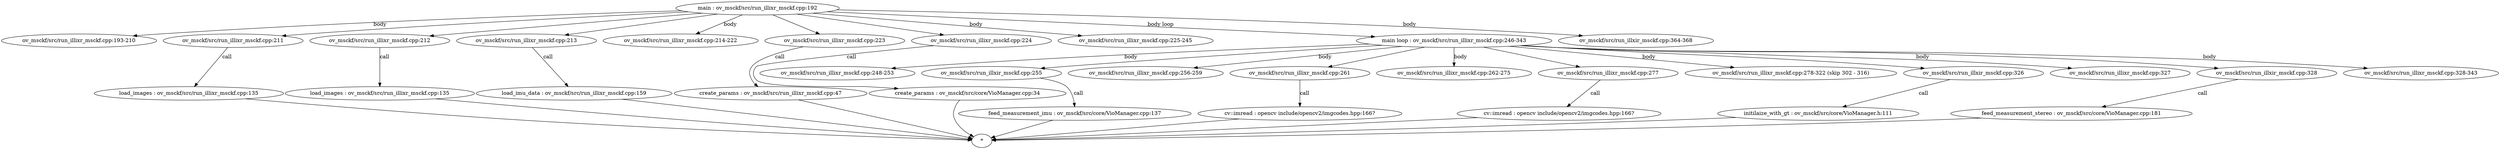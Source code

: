 digraph openvins {
    /* TODOS
        setNumThreads : ov_msckf/src/run_illixr_msckf.cpp:227
        cv::mat constructor? it's inline : ov_msckf/src/run_illixr_msckf.cpp:236,237

        can we remove cv::imread ?
        ov_msckf/src/run_illixr_msckf.cpp:261
        ov_msckf/src/run_illixr_msckf.cpp:277

        do we need to add img0.clone ?
        ov_msckf/src/run_illixr_msckf.cpp:292
        ov_msckf/src/run_illixr_msckf.cpp:298
        ov_msckf/src/run_illixr_msckf.cpp:235
        ov_msckf/src/run_illixr_msckf.cpp:236

    */


    main [label="main : ov_msckf/src/run_illixr_msckf.cpp:192"];

    main_body_1 [label="ov_msckf/src/run_illixr_msckf.cpp:193-210"];

    main_call_1 [label="ov_msckf/src/run_illixr_msckf.cpp:211"] 
    main_call_1s [label="load_images : ov_msckf/src/run_illixr_msckf.cpp:135"];

    main_call_2 [label="ov_msckf/src/run_illixr_msckf.cpp:212"] 
    main_call_2s [label="load_images : ov_msckf/src/run_illixr_msckf.cpp:135"];

    main_call_3 [label="ov_msckf/src/run_illixr_msckf.cpp:213"]
    main_call_3s [label="load_imu_data : ov_msckf/src/run_illixr_msckf.cpp:159"]

    main_body_2 [label="ov_msckf/src/run_illixr_msckf.cpp:214-222"]

    main_call_4 [label="ov_msckf/src/run_illixr_msckf.cpp:223"]
    main_call_4s [label="create_params : ov_msckf/src/run_illixr_msckf.cpp:47"]

    main_call_5 [label="ov_msckf/src/run_illixr_msckf.cpp:224"]
    main_call_5s [label="create_params : ov_msckf/src/core/VioManager.cpp:34"]

    main_body_3 [label="ov_msckf/src/run_illixr_msckf.cpp:225-245"]
    //TODO: setNumThreads?
    //TODO: cv::Mat constructor

    main_for [label="main loop : ov_msckf/src/run_illixr_msckf.cpp:246-343"]

    main_for_body_1 [label="ov_msckf/src/run_illixr_msckf.cpp:248-253"]

    main_for_call_1 [label="ov_msckf/src/run_illxir_msckf.cpp:255"]
    main_for_call_1s [label="feed_measurement_imu : ov_msckf/src/core/VioManager.cpp:137"]

    main_for_body_2 [label="ov_msckf/src/run_illixr_msckf.cpp:256-259"]

    main_for_call_2 [label="ov_msckf/src/run_illixr_msckf.cpp:261"]
    main_for_call_2s  [label="cv::imread : opencv include/opencv2/imgcodes.hpp:166?"]

    main_for_body_3 [label="ov_msckf/src/run_illixr_msckf.cpp:262-275"]

    main_for_call_3 [label="ov_msckf/src/run_illixr_msckf.cpp:277"]
    main_for_call_3s [label="cv::imread : opencv include/opencv2/imgcodes.hpp:166?"]

    main_for_body_4 [label="ov_msckf/src/run_illixr_msckf.cpp:278-322 (skip 302 - 316)"]

    main_for_call_4 [label="ov_msckf/src/run_illxir_msckf.cpp:326"]
    main_for_call_4s [label="initilaize_with_gt : ov_msckf/src/core/VioManager.h:111"]

    main_for_body_5 [label="ov_msckf/src/run_illixr_msckf.cpp:327"]

    main_for_call_5 [label="ov_msckf/src/run_illxir_msckf.cpp:328"]
    main_for_call_5s [label="feed_measurement_stereo : ov_msckf/src/core/VioManager.cpp:181"]

    main_for_body_6 [label="ov_msckf/src/run_illixr_msckf.cpp:328-343"]

    main_body_4 [label="ov_msckf/src/run_illxir_msckf.cpp:364-368"]

    //graph
    main -> main_body_1 [label=body]

    main -> main_call_1
    main_call_1 -> main_call_1s [label=call]
    main_call_1s -> "*"

    main -> main_call_2
    main_call_2 -> main_call_2s [label=call]
    main_call_2s -> "*"

    main -> main_call_3
    main_call_3 -> main_call_3s [label=call]
    main_call_3s -> "*"

    main -> main_body_2 [label=body]

    main -> main_call_4
    main_call_4 -> main_call_4s [label=call]
    main_call_4s -> "*"

    main -> main_call_5
    main_call_5 -> main_call_5s [label=call]
    main_call_5s -> "*"

    main -> main_body_3 [label=body]
    //TODO: setNumThreads?
    //TODO: cv::Mat constructor
    
    main -> main_for [label="body loop"]

    main_for -> main_for_body_1 [label="body"]
    
    main_for -> main_for_call_1
    main_for_call_1 -> main_for_call_1s [label="call"]
    main_for_call_1s -> "*" // I believe this call propagate

    main_for -> main_for_body_2 [label="body"]

    main_for -> main_for_call_2
    main_for_call_2 -> main_for_call_2s [label="call"]
    main_for_call_2s -> "*" // not sure if this imread is necesarry not sure in graph

    main_for -> main_for_body_3 [label="body"]

    main_for -> main_for_call_3
    main_for_call_3 -> main_for_call_3s [label="call"]
    main_for_call_3s -> "*" // not sure if this imread is necessary to put in graph

    main_for -> main_for_body_4 [label="body"]

    main_for -> main_for_call_4
    main_for_call_4 -> main_for_call_4s [label="call"]
    main_for_call_4s -> "*" 

    main_for -> main_for_body_5 [label="body"]

    main_for -> main_for_call_5
    main_for_call_5 -> main_for_call_5s [label="call"]
    main_for_call_5s -> "*" 

    main_for -> main_for_body_6 [label="body"]

    main -> main_body_4 [label="body"]
}